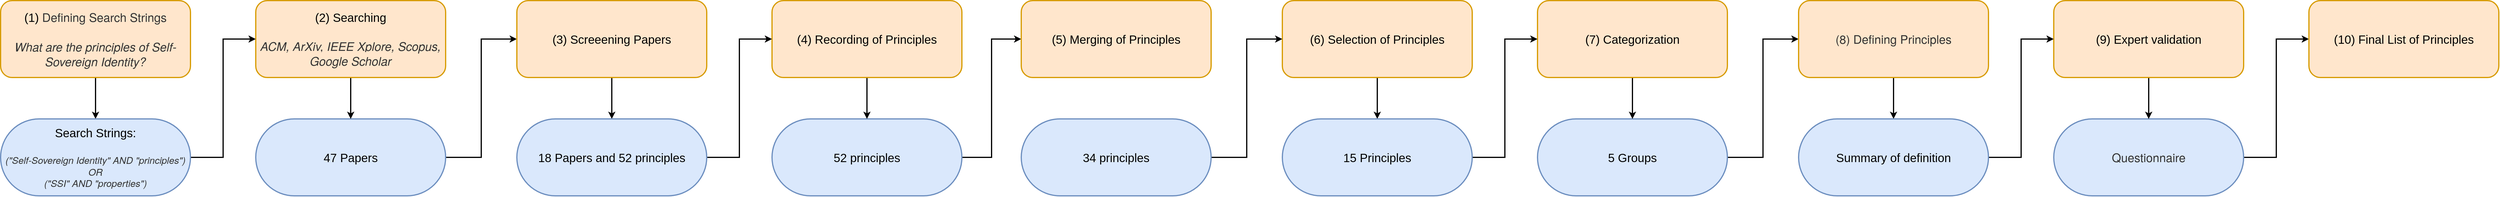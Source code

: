 <mxfile version="26.0.11">
  <diagram name="Page-1" id="qhhc7btaEHkyKDMfLRxa">
    <mxGraphModel dx="1444" dy="787" grid="1" gridSize="10" guides="1" tooltips="1" connect="1" arrows="1" fold="1" page="1" pageScale="1" pageWidth="850" pageHeight="1100" math="0" shadow="0">
      <root>
        <mxCell id="0" />
        <mxCell id="1" parent="0" />
        <mxCell id="bmFEfaO32u6_btAUXuOd-1" style="edgeStyle=orthogonalEdgeStyle;rounded=0;orthogonalLoop=1;jettySize=auto;html=1;strokeWidth=2;" edge="1" parent="1" source="bmFEfaO32u6_btAUXuOd-2" target="bmFEfaO32u6_btAUXuOd-8">
          <mxGeometry relative="1" as="geometry" />
        </mxCell>
        <mxCell id="bmFEfaO32u6_btAUXuOd-2" value="&lt;div&gt;&lt;font style=&quot;font-size: 20px; background-color: light-dark(rgb(255, 230, 204), rgb(255, 255, 255));&quot;&gt;(1) &lt;span style=&quot;--tw-border-spacing-x: 0; --tw-border-spacing-y: 0; --tw-translate-x: 0; --tw-translate-y: 0; --tw-rotate: 0; --tw-skew-x: 0; --tw-skew-y: 0; --tw-scale-x: 1; --tw-scale-y: 1; --tw-pan-x: ; --tw-pan-y: ; --tw-pinch-zoom: ; --tw-scroll-snap-strictness: proximity; --tw-gradient-from-position: ; --tw-gradient-via-position: ; --tw-gradient-to-position: ; --tw-ordinal: ; --tw-slashed-zero: ; --tw-numeric-figure: ; --tw-numeric-spacing: ; --tw-numeric-fraction: ; --tw-ring-inset: ; --tw-ring-offset-width: 0px; --tw-ring-offset-color: light-dark(#fff, #000000); --tw-ring-color: rgb(59 130 246 / .5); --tw-ring-offset-shadow: 0 0 #0000; --tw-ring-shadow: 0 0 #0000; --tw-shadow: 0 0 #0000; --tw-shadow-colored: 0 0 #0000; --tw-blur: ; --tw-brightness: ; --tw-contrast: ; --tw-grayscale: ; --tw-hue-rotate: ; --tw-invert: ; --tw-saturate: ; --tw-sepia: ; --tw-drop-shadow: ; --tw-backdrop-blur: ; --tw-backdrop-brightness: ; --tw-backdrop-contrast: ; --tw-backdrop-grayscale: ; --tw-backdrop-hue-rotate: ; --tw-backdrop-invert: ; --tw-backdrop-opacity: ; --tw-backdrop-saturate: ; --tw-backdrop-sepia: ; color: rgb(51, 51, 51); font-family: &amp;quot;Helvetica Neue&amp;quot;, Helvetica, &amp;quot;Segoe UI&amp;quot;, Arial, freesans, sans-serif; font-variant-ligatures: normal; font-variant-caps: normal; font-weight: 400; letter-spacing: normal; text-align: start; text-indent: 0px; text-transform: none; word-spacing: 0px; -webkit-text-stroke-width: 0px; white-space: normal; text-decoration-thickness: initial; text-decoration-style: initial; text-decoration-color: initial;&quot;&gt;Defining Search Strings&lt;/span&gt;&lt;/font&gt;&lt;/div&gt;&lt;div&gt;&lt;font style=&quot;font-size: 20px; background-color: light-dark(#ffffff, var(--ge-dark-color, #121212));&quot;&gt;&lt;em style=&quot;--tw-border-spacing-x: 0; --tw-border-spacing-y: 0; --tw-translate-x: 0; --tw-translate-y: 0; --tw-rotate: 0; --tw-skew-x: 0; --tw-skew-y: 0; --tw-scale-x: 1; --tw-scale-y: 1; --tw-pan-x: ; --tw-pan-y: ; --tw-pinch-zoom: ; --tw-scroll-snap-strictness: proximity; --tw-gradient-from-position: ; --tw-gradient-via-position: ; --tw-gradient-to-position: ; --tw-ordinal: ; --tw-slashed-zero: ; --tw-numeric-figure: ; --tw-numeric-spacing: ; --tw-numeric-fraction: ; --tw-ring-inset: ; --tw-ring-offset-width: 0px; --tw-ring-offset-color: light-dark(#fff, #000000); --tw-ring-color: rgb(59 130 246 / .5); --tw-ring-offset-shadow: 0 0 #0000; --tw-ring-shadow: 0 0 #0000; --tw-shadow: 0 0 #0000; --tw-shadow-colored: 0 0 #0000; --tw-blur: ; --tw-brightness: ; --tw-contrast: ; --tw-grayscale: ; --tw-hue-rotate: ; --tw-invert: ; --tw-saturate: ; --tw-sepia: ; --tw-drop-shadow: ; --tw-backdrop-blur: ; --tw-backdrop-brightness: ; --tw-backdrop-contrast: ; --tw-backdrop-grayscale: ; --tw-backdrop-hue-rotate: ; --tw-backdrop-invert: ; --tw-backdrop-opacity: ; --tw-backdrop-saturate: ; --tw-backdrop-sepia: ; color: rgb(51, 51, 51); font-family: &amp;quot;Helvetica Neue&amp;quot;, Helvetica, &amp;quot;Segoe UI&amp;quot;, Arial, freesans, sans-serif; font-variant-ligatures: normal; font-variant-caps: normal; font-weight: 400; letter-spacing: normal; text-align: start; text-indent: 0px; text-transform: none; word-spacing: 0px; -webkit-text-stroke-width: 0px; white-space: normal; text-decoration-thickness: initial; text-decoration-style: initial; text-decoration-color: initial;&quot;&gt;&lt;br&gt;&lt;/em&gt;&lt;/font&gt;&lt;/div&gt;&lt;div&gt;&lt;i style=&quot;background-color: light-dark(rgb(255, 230, 204), rgb(255, 255, 255));&quot;&gt;&lt;font style=&quot;font-size: 20px;&quot;&gt;&lt;span style=&quot;--tw-border-spacing-x: 0; --tw-border-spacing-y: 0; --tw-translate-x: 0; --tw-translate-y: 0; --tw-rotate: 0; --tw-skew-x: 0; --tw-skew-y: 0; --tw-scale-x: 1; --tw-scale-y: 1; --tw-pan-x: ; --tw-pan-y: ; --tw-pinch-zoom: ; --tw-scroll-snap-strictness: proximity; --tw-gradient-from-position: ; --tw-gradient-via-position: ; --tw-gradient-to-position: ; --tw-ordinal: ; --tw-slashed-zero: ; --tw-numeric-figure: ; --tw-numeric-spacing: ; --tw-numeric-fraction: ; --tw-ring-inset: ; --tw-ring-offset-width: 0px; --tw-ring-offset-color: light-dark(#fff, #000000); --tw-ring-color: rgb(59 130 246 / .5); --tw-ring-offset-shadow: 0 0 #0000; --tw-ring-shadow: 0 0 #0000; --tw-shadow: 0 0 #0000; --tw-shadow-colored: 0 0 #0000; --tw-blur: ; --tw-brightness: ; --tw-contrast: ; --tw-grayscale: ; --tw-hue-rotate: ; --tw-invert: ; --tw-saturate: ; --tw-sepia: ; --tw-drop-shadow: ; --tw-backdrop-blur: ; --tw-backdrop-brightness: ; --tw-backdrop-contrast: ; --tw-backdrop-grayscale: ; --tw-backdrop-hue-rotate: ; --tw-backdrop-invert: ; --tw-backdrop-opacity: ; --tw-backdrop-saturate: ; --tw-backdrop-sepia: ; color: light-dark(rgb(51, 51, 51), rgb(193, 193, 193)); font-family: &amp;quot;Helvetica Neue&amp;quot;, Helvetica, &amp;quot;Segoe UI&amp;quot;, Arial, freesans, sans-serif; font-variant-ligatures: normal; font-variant-caps: normal; font-weight: 400; letter-spacing: normal; text-align: start; text-indent: 0px; text-transform: none; word-spacing: 0px; -webkit-text-stroke-width: 0px; white-space: normal; text-decoration-thickness: initial; text-decoration-style: initial; text-decoration-color: initial;&quot;&gt;What are the principles of Self-Sovereign Identity?&lt;/span&gt;&lt;/font&gt;&lt;/i&gt;&lt;/div&gt;" style="rounded=1;whiteSpace=wrap;html=1;fillColor=#ffe6cc;strokeWidth=2;strokeColor=#d79b00;" vertex="1" parent="1">
          <mxGeometry x="70" y="520" width="320" height="130" as="geometry" />
        </mxCell>
        <mxCell id="bmFEfaO32u6_btAUXuOd-3" style="edgeStyle=orthogonalEdgeStyle;rounded=0;orthogonalLoop=1;jettySize=auto;html=1;entryX=0;entryY=0.5;entryDx=0;entryDy=0;strokeWidth=2;" edge="1" parent="1" source="bmFEfaO32u6_btAUXuOd-4" target="bmFEfaO32u6_btAUXuOd-10">
          <mxGeometry relative="1" as="geometry" />
        </mxCell>
        <mxCell id="bmFEfaO32u6_btAUXuOd-4" value="&lt;div&gt;&lt;font style=&quot;font-size: 20px;&quot;&gt;47 Papers&lt;br&gt;&lt;/font&gt;&lt;/div&gt;" style="rounded=1;whiteSpace=wrap;html=1;fillColor=#dae8fc;arcSize=50;strokeWidth=2;strokeColor=#6c8ebf;" vertex="1" parent="1">
          <mxGeometry x="500" y="720" width="320" height="130" as="geometry" />
        </mxCell>
        <mxCell id="bmFEfaO32u6_btAUXuOd-5" style="edgeStyle=orthogonalEdgeStyle;rounded=0;orthogonalLoop=1;jettySize=auto;html=1;entryX=0.5;entryY=0;entryDx=0;entryDy=0;strokeWidth=2;" edge="1" parent="1" source="bmFEfaO32u6_btAUXuOd-6" target="bmFEfaO32u6_btAUXuOd-4">
          <mxGeometry relative="1" as="geometry" />
        </mxCell>
        <mxCell id="bmFEfaO32u6_btAUXuOd-6" value="&lt;div&gt;&lt;font style=&quot;font-size: 20px; background-color: light-dark(rgb(255, 230, 204), rgb(255, 255, 255));&quot;&gt;(2) Searching&lt;/font&gt;&lt;/div&gt;&lt;div&gt;&lt;font style=&quot;font-size: 20px; background-color: light-dark(#ffffff, var(--ge-dark-color, #121212));&quot;&gt;&lt;em&gt;&lt;br&gt;&lt;/em&gt;&lt;/font&gt;&lt;/div&gt;&lt;div&gt;&lt;i&gt;&lt;font style=&quot;font-size: 20px;&quot;&gt;&lt;span style=&quot;color: rgb(51, 51, 51); font-family: &amp;quot;Helvetica Neue&amp;quot;, Helvetica, &amp;quot;Segoe UI&amp;quot;, Arial, freesans, sans-serif; font-variant-ligatures: normal; font-variant-caps: normal; font-weight: 400; letter-spacing: normal; text-align: start; text-indent: 0px; text-transform: none; word-spacing: 0px; -webkit-text-stroke-width: 0px; white-space: normal; text-decoration-thickness: initial; text-decoration-style: initial; text-decoration-color: initial; display: inline !important; float: none; background-color: light-dark(rgb(255, 230, 204), rgb(255, 255, 255));&quot;&gt;ACM, ArXiv, IEEE Xplore, Scopus, &lt;/span&gt;&lt;span style=&quot;color: rgb(51, 51, 51); font-family: &amp;quot;Helvetica Neue&amp;quot;, Helvetica, &amp;quot;Segoe UI&amp;quot;, Arial, freesans, sans-serif; font-variant-ligatures: normal; font-variant-caps: normal; font-weight: 400; letter-spacing: normal; text-align: start; text-indent: 0px; text-transform: none; word-spacing: 0px; -webkit-text-stroke-width: 0px; white-space: normal; text-decoration-thickness: initial; text-decoration-style: initial; text-decoration-color: initial; display: inline !important; float: none; background-color: light-dark(rgb(255, 230, 204), rgb(255, 255, 255));&quot;&gt;&lt;span&gt;Google &lt;/span&gt;Scholar&lt;/span&gt;&lt;/font&gt;&lt;/i&gt;&lt;/div&gt;" style="rounded=1;whiteSpace=wrap;html=1;fillColor=#ffe6cc;strokeWidth=2;strokeColor=#d79b00;" vertex="1" parent="1">
          <mxGeometry x="500" y="520" width="320" height="130" as="geometry" />
        </mxCell>
        <mxCell id="bmFEfaO32u6_btAUXuOd-7" style="edgeStyle=orthogonalEdgeStyle;rounded=0;orthogonalLoop=1;jettySize=auto;html=1;entryX=0;entryY=0.5;entryDx=0;entryDy=0;strokeWidth=2;" edge="1" parent="1" source="bmFEfaO32u6_btAUXuOd-8" target="bmFEfaO32u6_btAUXuOd-6">
          <mxGeometry relative="1" as="geometry" />
        </mxCell>
        <mxCell id="bmFEfaO32u6_btAUXuOd-8" value="&lt;div&gt;&lt;font style=&quot;font-size: 20px;&quot;&gt;Search Strings&lt;font&gt;:&lt;/font&gt;&lt;/font&gt;&lt;/div&gt;&lt;div&gt;&lt;font style=&quot;font-size: 20px;&quot;&gt;&lt;font&gt;&lt;br&gt;&lt;/font&gt;&lt;/font&gt;&lt;/div&gt;&lt;div&gt;&lt;em style=&quot;--tw-border-spacing-x: 0; --tw-border-spacing-y: 0; --tw-translate-x: 0; --tw-translate-y: 0; --tw-rotate: 0; --tw-skew-x: 0; --tw-skew-y: 0; --tw-scale-x: 1; --tw-scale-y: 1; --tw-pan-x: ; --tw-pan-y: ; --tw-pinch-zoom: ; --tw-scroll-snap-strictness: proximity; --tw-gradient-from-position: ; --tw-gradient-via-position: ; --tw-gradient-to-position: ; --tw-ordinal: ; --tw-slashed-zero: ; --tw-numeric-figure: ; --tw-numeric-spacing: ; --tw-numeric-fraction: ; --tw-ring-inset: ; --tw-ring-offset-width: 0px; --tw-ring-offset-color: light-dark(#fff, #000000); --tw-ring-color: rgb(59 130 246 / .5); --tw-ring-offset-shadow: 0 0 #0000; --tw-ring-shadow: 0 0 #0000; --tw-shadow: 0 0 #0000; --tw-shadow-colored: 0 0 #0000; --tw-blur: ; --tw-brightness: ; --tw-contrast: ; --tw-grayscale: ; --tw-hue-rotate: ; --tw-invert: ; --tw-saturate: ; --tw-sepia: ; --tw-drop-shadow: ; --tw-backdrop-blur: ; --tw-backdrop-brightness: ; --tw-backdrop-contrast: ; --tw-backdrop-grayscale: ; --tw-backdrop-hue-rotate: ; --tw-backdrop-invert: ; --tw-backdrop-opacity: ; --tw-backdrop-saturate: ; --tw-backdrop-sepia: ; color: rgb(51, 51, 51); font-family: &amp;quot;Helvetica Neue&amp;quot;, Helvetica, &amp;quot;Segoe UI&amp;quot;, Arial, freesans, sans-serif; font-size: 16px; font-variant-ligatures: normal; font-variant-caps: normal; font-weight: 400; letter-spacing: normal; text-align: left; text-indent: 0px; text-transform: none; word-spacing: 0px; -webkit-text-stroke-width: 0px; white-space: normal; text-decoration-thickness: initial; text-decoration-style: initial; text-decoration-color: initial; background-color: light-dark(rgb(218, 232, 252), rgb(255, 255, 255));&quot;&gt;(&quot;Self-Sovereign Identity&quot; AND &quot;principles&quot;)&lt;/em&gt;&lt;/div&gt;&lt;div&gt;&lt;em style=&quot;--tw-border-spacing-x: 0; --tw-border-spacing-y: 0; --tw-translate-x: 0; --tw-translate-y: 0; --tw-rotate: 0; --tw-skew-x: 0; --tw-skew-y: 0; --tw-scale-x: 1; --tw-scale-y: 1; --tw-pan-x: ; --tw-pan-y: ; --tw-pinch-zoom: ; --tw-scroll-snap-strictness: proximity; --tw-gradient-from-position: ; --tw-gradient-via-position: ; --tw-gradient-to-position: ; --tw-ordinal: ; --tw-slashed-zero: ; --tw-numeric-figure: ; --tw-numeric-spacing: ; --tw-numeric-fraction: ; --tw-ring-inset: ; --tw-ring-offset-width: 0px; --tw-ring-offset-color: light-dark(#fff, #000000); --tw-ring-color: rgb(59 130 246 / .5); --tw-ring-offset-shadow: 0 0 #0000; --tw-ring-shadow: 0 0 #0000; --tw-shadow: 0 0 #0000; --tw-shadow-colored: 0 0 #0000; --tw-blur: ; --tw-brightness: ; --tw-contrast: ; --tw-grayscale: ; --tw-hue-rotate: ; --tw-invert: ; --tw-saturate: ; --tw-sepia: ; --tw-drop-shadow: ; --tw-backdrop-blur: ; --tw-backdrop-brightness: ; --tw-backdrop-contrast: ; --tw-backdrop-grayscale: ; --tw-backdrop-hue-rotate: ; --tw-backdrop-invert: ; --tw-backdrop-opacity: ; --tw-backdrop-saturate: ; --tw-backdrop-sepia: ; color: rgb(51, 51, 51); font-family: &amp;quot;Helvetica Neue&amp;quot;, Helvetica, &amp;quot;Segoe UI&amp;quot;, Arial, freesans, sans-serif; font-size: 16px; font-variant-ligatures: normal; font-variant-caps: normal; font-weight: 400; letter-spacing: normal; text-align: left; text-indent: 0px; text-transform: none; word-spacing: 0px; -webkit-text-stroke-width: 0px; white-space: normal; text-decoration-thickness: initial; text-decoration-style: initial; text-decoration-color: initial; background-color: rgb(218, 232, 252);&quot;&gt;OR&lt;/em&gt;&lt;/div&gt;&lt;div&gt;&lt;em style=&quot;--tw-border-spacing-x: 0; --tw-border-spacing-y: 0; --tw-translate-x: 0; --tw-translate-y: 0; --tw-rotate: 0; --tw-skew-x: 0; --tw-skew-y: 0; --tw-scale-x: 1; --tw-scale-y: 1; --tw-pan-x: ; --tw-pan-y: ; --tw-pinch-zoom: ; --tw-scroll-snap-strictness: proximity; --tw-gradient-from-position: ; --tw-gradient-via-position: ; --tw-gradient-to-position: ; --tw-ordinal: ; --tw-slashed-zero: ; --tw-numeric-figure: ; --tw-numeric-spacing: ; --tw-numeric-fraction: ; --tw-ring-inset: ; --tw-ring-offset-width: 0px; --tw-ring-offset-color: light-dark(#fff, #000000); --tw-ring-color: rgb(59 130 246 / .5); --tw-ring-offset-shadow: 0 0 #0000; --tw-ring-shadow: 0 0 #0000; --tw-shadow: 0 0 #0000; --tw-shadow-colored: 0 0 #0000; --tw-blur: ; --tw-brightness: ; --tw-contrast: ; --tw-grayscale: ; --tw-hue-rotate: ; --tw-invert: ; --tw-saturate: ; --tw-sepia: ; --tw-drop-shadow: ; --tw-backdrop-blur: ; --tw-backdrop-brightness: ; --tw-backdrop-contrast: ; --tw-backdrop-grayscale: ; --tw-backdrop-hue-rotate: ; --tw-backdrop-invert: ; --tw-backdrop-opacity: ; --tw-backdrop-saturate: ; --tw-backdrop-sepia: ; color: rgb(51, 51, 51); font-family: &amp;quot;Helvetica Neue&amp;quot;, Helvetica, &amp;quot;Segoe UI&amp;quot;, Arial, freesans, sans-serif; font-size: 16px; font-variant-ligatures: normal; font-variant-caps: normal; font-weight: 400; letter-spacing: normal; text-align: left; text-indent: 0px; text-transform: none; word-spacing: 0px; -webkit-text-stroke-width: 0px; white-space: normal; text-decoration-thickness: initial; text-decoration-style: initial; text-decoration-color: initial; background-color: light-dark(rgb(218, 232, 252), rgb(255, 255, 255));&quot;&gt;(&quot;SSI&quot; AND &quot;properties&quot;)&lt;/em&gt;&lt;/div&gt;" style="rounded=1;whiteSpace=wrap;html=1;fillColor=#dae8fc;arcSize=50;strokeWidth=2;strokeColor=#6c8ebf;" vertex="1" parent="1">
          <mxGeometry x="70" y="720" width="320" height="130" as="geometry" />
        </mxCell>
        <mxCell id="bmFEfaO32u6_btAUXuOd-9" style="edgeStyle=orthogonalEdgeStyle;rounded=0;orthogonalLoop=1;jettySize=auto;html=1;entryX=0.5;entryY=0;entryDx=0;entryDy=0;strokeWidth=2;" edge="1" parent="1" source="bmFEfaO32u6_btAUXuOd-10" target="bmFEfaO32u6_btAUXuOd-16">
          <mxGeometry relative="1" as="geometry" />
        </mxCell>
        <mxCell id="bmFEfaO32u6_btAUXuOd-10" value="&lt;div&gt;&lt;font style=&quot;font-size: 20px;&quot;&gt;(3) Screeening Papers&lt;br&gt;&lt;/font&gt;&lt;/div&gt;" style="rounded=1;whiteSpace=wrap;html=1;fillColor=#ffe6cc;strokeWidth=2;strokeColor=#d79b00;" vertex="1" parent="1">
          <mxGeometry x="940" y="520" width="320" height="130" as="geometry" />
        </mxCell>
        <mxCell id="bmFEfaO32u6_btAUXuOd-11" style="edgeStyle=orthogonalEdgeStyle;rounded=0;orthogonalLoop=1;jettySize=auto;html=1;entryX=0;entryY=0.5;entryDx=0;entryDy=0;strokeWidth=2;" edge="1" parent="1" source="bmFEfaO32u6_btAUXuOd-12" target="bmFEfaO32u6_btAUXuOd-36">
          <mxGeometry relative="1" as="geometry" />
        </mxCell>
        <mxCell id="bmFEfaO32u6_btAUXuOd-12" value="&lt;div&gt;&lt;font style=&quot;font-size: 20px;&quot;&gt;52 principles&lt;font&gt;&lt;font&gt;&lt;br&gt;&lt;/font&gt;&lt;/font&gt;&lt;/font&gt;&lt;/div&gt;" style="rounded=1;whiteSpace=wrap;html=1;fillColor=#dae8fc;arcSize=50;strokeWidth=2;strokeColor=#6c8ebf;" vertex="1" parent="1">
          <mxGeometry x="1370" y="720" width="320" height="130" as="geometry" />
        </mxCell>
        <mxCell id="bmFEfaO32u6_btAUXuOd-13" style="edgeStyle=orthogonalEdgeStyle;rounded=0;orthogonalLoop=1;jettySize=auto;html=1;entryX=0.5;entryY=0;entryDx=0;entryDy=0;strokeWidth=2;" edge="1" parent="1" source="bmFEfaO32u6_btAUXuOd-14" target="bmFEfaO32u6_btAUXuOd-12">
          <mxGeometry relative="1" as="geometry" />
        </mxCell>
        <mxCell id="bmFEfaO32u6_btAUXuOd-14" value="&lt;div&gt;&lt;font style=&quot;font-size: 20px;&quot;&gt;(4) Recording of Principles&lt;br&gt;&lt;/font&gt;&lt;/div&gt;" style="rounded=1;whiteSpace=wrap;html=1;fillColor=#ffe6cc;strokeWidth=2;strokeColor=#d79b00;" vertex="1" parent="1">
          <mxGeometry x="1370" y="520" width="320" height="130" as="geometry" />
        </mxCell>
        <mxCell id="bmFEfaO32u6_btAUXuOd-15" style="edgeStyle=orthogonalEdgeStyle;rounded=0;orthogonalLoop=1;jettySize=auto;html=1;entryX=0;entryY=0.5;entryDx=0;entryDy=0;strokeWidth=2;" edge="1" parent="1" source="bmFEfaO32u6_btAUXuOd-16" target="bmFEfaO32u6_btAUXuOd-14">
          <mxGeometry relative="1" as="geometry" />
        </mxCell>
        <mxCell id="bmFEfaO32u6_btAUXuOd-16" value="&lt;font style=&quot;font-size: 20px;&quot;&gt;18 Papers and 52 principles&lt;br&gt;&lt;/font&gt;" style="rounded=1;whiteSpace=wrap;html=1;fillColor=#dae8fc;arcSize=50;strokeWidth=2;strokeColor=#6c8ebf;" vertex="1" parent="1">
          <mxGeometry x="940" y="720" width="320" height="130" as="geometry" />
        </mxCell>
        <mxCell id="bmFEfaO32u6_btAUXuOd-17" style="edgeStyle=orthogonalEdgeStyle;rounded=0;orthogonalLoop=1;jettySize=auto;html=1;entryX=0.5;entryY=0;entryDx=0;entryDy=0;strokeWidth=2;" edge="1" parent="1" source="bmFEfaO32u6_btAUXuOd-18" target="bmFEfaO32u6_btAUXuOd-24">
          <mxGeometry relative="1" as="geometry" />
        </mxCell>
        <mxCell id="bmFEfaO32u6_btAUXuOd-18" value="&lt;font style=&quot;font-size: 20px;&quot;&gt;(6) Selection of Principles&lt;/font&gt;" style="rounded=1;whiteSpace=wrap;html=1;fillColor=#ffe6cc;strokeWidth=2;strokeColor=#d79b00;" vertex="1" parent="1">
          <mxGeometry x="2230" y="520" width="320" height="130" as="geometry" />
        </mxCell>
        <mxCell id="bmFEfaO32u6_btAUXuOd-19" style="edgeStyle=orthogonalEdgeStyle;rounded=0;orthogonalLoop=1;jettySize=auto;html=1;entryX=0;entryY=0.5;entryDx=0;entryDy=0;strokeWidth=2;" edge="1" parent="1" source="bmFEfaO32u6_btAUXuOd-20" target="bmFEfaO32u6_btAUXuOd-26">
          <mxGeometry relative="1" as="geometry" />
        </mxCell>
        <mxCell id="bmFEfaO32u6_btAUXuOd-20" value="&lt;font style=&quot;font-size: 20px;&quot;&gt;5 Groups&lt;/font&gt;" style="rounded=1;whiteSpace=wrap;html=1;fillColor=#dae8fc;arcSize=50;strokeWidth=2;strokeColor=#6c8ebf;" vertex="1" parent="1">
          <mxGeometry x="2660" y="720" width="320" height="130" as="geometry" />
        </mxCell>
        <mxCell id="bmFEfaO32u6_btAUXuOd-21" style="edgeStyle=orthogonalEdgeStyle;rounded=0;orthogonalLoop=1;jettySize=auto;html=1;entryX=0.5;entryY=0;entryDx=0;entryDy=0;strokeWidth=2;" edge="1" parent="1" source="bmFEfaO32u6_btAUXuOd-22" target="bmFEfaO32u6_btAUXuOd-20">
          <mxGeometry relative="1" as="geometry" />
        </mxCell>
        <mxCell id="bmFEfaO32u6_btAUXuOd-22" value="&lt;div&gt;&lt;font style=&quot;font-size: 20px;&quot;&gt;(7) Categorization&lt;/font&gt;&lt;/div&gt;" style="rounded=1;whiteSpace=wrap;html=1;fillColor=#ffe6cc;strokeWidth=2;strokeColor=#d79b00;" vertex="1" parent="1">
          <mxGeometry x="2660" y="520" width="320" height="130" as="geometry" />
        </mxCell>
        <mxCell id="bmFEfaO32u6_btAUXuOd-23" style="edgeStyle=orthogonalEdgeStyle;rounded=0;orthogonalLoop=1;jettySize=auto;html=1;entryX=0;entryY=0.5;entryDx=0;entryDy=0;strokeWidth=2;" edge="1" parent="1" source="bmFEfaO32u6_btAUXuOd-24" target="bmFEfaO32u6_btAUXuOd-22">
          <mxGeometry relative="1" as="geometry" />
        </mxCell>
        <mxCell id="bmFEfaO32u6_btAUXuOd-24" value="&lt;font style=&quot;font-size: 20px;&quot;&gt;15 Principles&lt;/font&gt;" style="rounded=1;whiteSpace=wrap;html=1;fillColor=#dae8fc;arcSize=50;strokeWidth=2;strokeColor=#6c8ebf;" vertex="1" parent="1">
          <mxGeometry x="2230" y="720" width="320" height="130" as="geometry" />
        </mxCell>
        <mxCell id="bmFEfaO32u6_btAUXuOd-25" style="edgeStyle=orthogonalEdgeStyle;rounded=0;orthogonalLoop=1;jettySize=auto;html=1;entryX=0.5;entryY=0;entryDx=0;entryDy=0;strokeWidth=2;" edge="1" parent="1" source="bmFEfaO32u6_btAUXuOd-26" target="bmFEfaO32u6_btAUXuOd-32">
          <mxGeometry relative="1" as="geometry" />
        </mxCell>
        <mxCell id="bmFEfaO32u6_btAUXuOd-26" value="&lt;div&gt;&lt;font style=&quot;font-size: 20px; background-color: light-dark(rgb(255, 230, 204), rgb(255, 255, 255));&quot;&gt;&lt;span style=&quot;--tw-border-spacing-x: 0; --tw-border-spacing-y: 0; --tw-translate-x: 0; --tw-translate-y: 0; --tw-rotate: 0; --tw-skew-x: 0; --tw-skew-y: 0; --tw-scale-x: 1; --tw-scale-y: 1; --tw-pan-x: ; --tw-pan-y: ; --tw-pinch-zoom: ; --tw-scroll-snap-strictness: proximity; --tw-gradient-from-position: ; --tw-gradient-via-position: ; --tw-gradient-to-position: ; --tw-ordinal: ; --tw-slashed-zero: ; --tw-numeric-figure: ; --tw-numeric-spacing: ; --tw-numeric-fraction: ; --tw-ring-inset: ; --tw-ring-offset-width: 0px; --tw-ring-offset-color: light-dark(#fff, #000000); --tw-ring-color: rgb(59 130 246 / .5); --tw-ring-offset-shadow: 0 0 #0000; --tw-ring-shadow: 0 0 #0000; --tw-shadow: 0 0 #0000; --tw-shadow-colored: 0 0 #0000; --tw-blur: ; --tw-brightness: ; --tw-contrast: ; --tw-grayscale: ; --tw-hue-rotate: ; --tw-invert: ; --tw-saturate: ; --tw-sepia: ; --tw-drop-shadow: ; --tw-backdrop-blur: ; --tw-backdrop-brightness: ; --tw-backdrop-contrast: ; --tw-backdrop-grayscale: ; --tw-backdrop-hue-rotate: ; --tw-backdrop-invert: ; --tw-backdrop-opacity: ; --tw-backdrop-saturate: ; --tw-backdrop-sepia: ; color: rgb(51, 51, 51); font-family: &amp;quot;Helvetica Neue&amp;quot;, Helvetica, &amp;quot;Segoe UI&amp;quot;, Arial, freesans, sans-serif; font-variant-ligatures: normal; font-variant-caps: normal; font-weight: 400; letter-spacing: normal; text-align: start; text-indent: 0px; text-transform: none; word-spacing: 0px; -webkit-text-stroke-width: 0px; white-space: normal; text-decoration-thickness: initial; text-decoration-style: initial; text-decoration-color: initial;&quot;&gt;(8) Defining Principles&lt;/span&gt;&lt;/font&gt;&lt;/div&gt;" style="rounded=1;whiteSpace=wrap;html=1;fillColor=#ffe6cc;strokeWidth=2;strokeColor=#d79b00;" vertex="1" parent="1">
          <mxGeometry x="3100" y="520" width="320" height="130" as="geometry" />
        </mxCell>
        <mxCell id="bmFEfaO32u6_btAUXuOd-27" style="edgeStyle=orthogonalEdgeStyle;rounded=0;orthogonalLoop=1;jettySize=auto;html=1;entryX=0;entryY=0.5;entryDx=0;entryDy=0;strokeWidth=2;" edge="1" parent="1" source="bmFEfaO32u6_btAUXuOd-28" target="bmFEfaO32u6_btAUXuOd-33">
          <mxGeometry relative="1" as="geometry" />
        </mxCell>
        <mxCell id="bmFEfaO32u6_btAUXuOd-28" value="&lt;div&gt;&lt;font style=&quot;font-size: 20px; background-color: light-dark(rgb(218, 232, 252), rgb(255, 255, 255));&quot;&gt;&lt;span style=&quot;color: rgb(51, 51, 51); font-family: &amp;quot;Helvetica Neue&amp;quot;, Helvetica, &amp;quot;Segoe UI&amp;quot;, Arial, freesans, sans-serif; font-style: normal; font-variant-ligatures: normal; font-variant-caps: normal; font-weight: 400; letter-spacing: normal; text-align: start; text-indent: 0px; text-transform: none; word-spacing: 0px; -webkit-text-stroke-width: 0px; white-space: normal; text-decoration-thickness: initial; text-decoration-style: initial; text-decoration-color: initial; display: inline !important; float: none;&quot;&gt;Questionnaire&lt;/span&gt;&lt;/font&gt;&lt;span style=&quot;color: rgb(51, 51, 51); font-family: &amp;quot;Helvetica Neue&amp;quot;, Helvetica, &amp;quot;Segoe UI&amp;quot;, Arial, freesans, sans-serif; font-size: 16px; font-style: normal; font-variant-ligatures: normal; font-variant-caps: normal; font-weight: 400; letter-spacing: normal; text-align: start; text-indent: 0px; text-transform: none; word-spacing: 0px; -webkit-text-stroke-width: 0px; white-space: normal; text-decoration-thickness: initial; text-decoration-style: initial; text-decoration-color: initial; display: inline !important; float: none; background-color: light-dark(rgb(218, 232, 252), rgb(255, 255, 255));&quot;&gt;&lt;span&gt; &lt;/span&gt;&lt;/span&gt;&lt;/div&gt;" style="rounded=1;whiteSpace=wrap;html=1;fillColor=#dae8fc;arcSize=50;strokeWidth=2;strokeColor=#6c8ebf;" vertex="1" parent="1">
          <mxGeometry x="3530" y="720" width="320" height="130" as="geometry" />
        </mxCell>
        <mxCell id="bmFEfaO32u6_btAUXuOd-29" style="edgeStyle=orthogonalEdgeStyle;rounded=0;orthogonalLoop=1;jettySize=auto;html=1;entryX=0.5;entryY=0;entryDx=0;entryDy=0;strokeWidth=2;" edge="1" parent="1" source="bmFEfaO32u6_btAUXuOd-30" target="bmFEfaO32u6_btAUXuOd-28">
          <mxGeometry relative="1" as="geometry" />
        </mxCell>
        <mxCell id="bmFEfaO32u6_btAUXuOd-30" value="&lt;div&gt;&lt;font style=&quot;font-size: 20px;&quot;&gt;(9) Expert validation&lt;br&gt;&lt;/font&gt;&lt;/div&gt;" style="rounded=1;whiteSpace=wrap;html=1;fillColor=#ffe6cc;strokeWidth=2;strokeColor=#d79b00;" vertex="1" parent="1">
          <mxGeometry x="3530" y="520" width="320" height="130" as="geometry" />
        </mxCell>
        <mxCell id="bmFEfaO32u6_btAUXuOd-31" style="edgeStyle=orthogonalEdgeStyle;rounded=0;orthogonalLoop=1;jettySize=auto;html=1;entryX=0;entryY=0.5;entryDx=0;entryDy=0;strokeWidth=2;" edge="1" parent="1" source="bmFEfaO32u6_btAUXuOd-32" target="bmFEfaO32u6_btAUXuOd-30">
          <mxGeometry relative="1" as="geometry" />
        </mxCell>
        <mxCell id="bmFEfaO32u6_btAUXuOd-32" value="&lt;font style=&quot;font-size: 20px;&quot;&gt;Summary of definition&lt;br&gt;&lt;/font&gt;" style="rounded=1;whiteSpace=wrap;html=1;fillColor=#dae8fc;arcSize=50;strokeWidth=2;strokeColor=#6c8ebf;" vertex="1" parent="1">
          <mxGeometry x="3100" y="720" width="320" height="130" as="geometry" />
        </mxCell>
        <mxCell id="bmFEfaO32u6_btAUXuOd-33" value="&lt;div&gt;&lt;font style=&quot;font-size: 20px;&quot;&gt;(10) Final List of Principles&lt;br&gt;&lt;/font&gt;&lt;/div&gt;" style="rounded=1;whiteSpace=wrap;html=1;fillColor=#ffe6cc;strokeWidth=2;strokeColor=#d79b00;" vertex="1" parent="1">
          <mxGeometry x="3960" y="520" width="320" height="130" as="geometry" />
        </mxCell>
        <mxCell id="bmFEfaO32u6_btAUXuOd-34" style="edgeStyle=orthogonalEdgeStyle;rounded=0;orthogonalLoop=1;jettySize=auto;html=1;entryX=0;entryY=0.5;entryDx=0;entryDy=0;strokeWidth=2;" edge="1" parent="1" source="bmFEfaO32u6_btAUXuOd-35" target="bmFEfaO32u6_btAUXuOd-18">
          <mxGeometry relative="1" as="geometry" />
        </mxCell>
        <mxCell id="bmFEfaO32u6_btAUXuOd-35" value="&lt;div&gt;&lt;font style=&quot;font-size: 20px;&quot;&gt;34 principles&lt;font&gt;&lt;font&gt;&lt;br&gt;&lt;/font&gt;&lt;/font&gt;&lt;/font&gt;&lt;/div&gt;" style="rounded=1;whiteSpace=wrap;html=1;fillColor=#dae8fc;arcSize=50;strokeWidth=2;strokeColor=#6c8ebf;" vertex="1" parent="1">
          <mxGeometry x="1790" y="720" width="320" height="130" as="geometry" />
        </mxCell>
        <mxCell id="bmFEfaO32u6_btAUXuOd-36" value="&lt;div&gt;&lt;font style=&quot;font-size: 20px;&quot;&gt;(5) Merging of Principles&lt;br&gt;&lt;/font&gt;&lt;/div&gt;" style="rounded=1;whiteSpace=wrap;html=1;fillColor=#ffe6cc;strokeWidth=2;strokeColor=#d79b00;" vertex="1" parent="1">
          <mxGeometry x="1790" y="520" width="320" height="130" as="geometry" />
        </mxCell>
      </root>
    </mxGraphModel>
  </diagram>
</mxfile>
